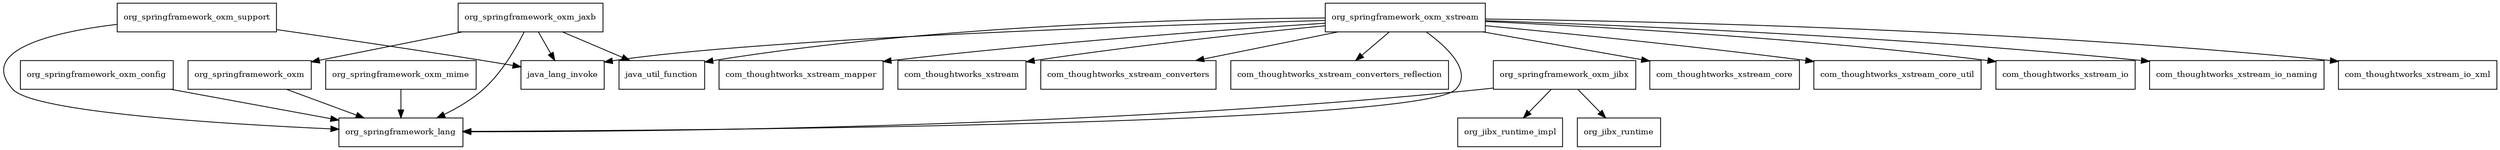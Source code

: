 digraph spring_oxm_5_2_0_RC1_package_dependencies {
  node [shape = box, fontsize=10.0];
  org_springframework_oxm -> org_springframework_lang;
  org_springframework_oxm_config -> org_springframework_lang;
  org_springframework_oxm_jaxb -> java_lang_invoke;
  org_springframework_oxm_jaxb -> java_util_function;
  org_springframework_oxm_jaxb -> org_springframework_lang;
  org_springframework_oxm_jaxb -> org_springframework_oxm;
  org_springframework_oxm_jibx -> org_jibx_runtime;
  org_springframework_oxm_jibx -> org_jibx_runtime_impl;
  org_springframework_oxm_jibx -> org_springframework_lang;
  org_springframework_oxm_mime -> org_springframework_lang;
  org_springframework_oxm_support -> java_lang_invoke;
  org_springframework_oxm_support -> org_springframework_lang;
  org_springframework_oxm_xstream -> com_thoughtworks_xstream;
  org_springframework_oxm_xstream -> com_thoughtworks_xstream_converters;
  org_springframework_oxm_xstream -> com_thoughtworks_xstream_converters_reflection;
  org_springframework_oxm_xstream -> com_thoughtworks_xstream_core;
  org_springframework_oxm_xstream -> com_thoughtworks_xstream_core_util;
  org_springframework_oxm_xstream -> com_thoughtworks_xstream_io;
  org_springframework_oxm_xstream -> com_thoughtworks_xstream_io_naming;
  org_springframework_oxm_xstream -> com_thoughtworks_xstream_io_xml;
  org_springframework_oxm_xstream -> com_thoughtworks_xstream_mapper;
  org_springframework_oxm_xstream -> java_lang_invoke;
  org_springframework_oxm_xstream -> java_util_function;
  org_springframework_oxm_xstream -> org_springframework_lang;
}
